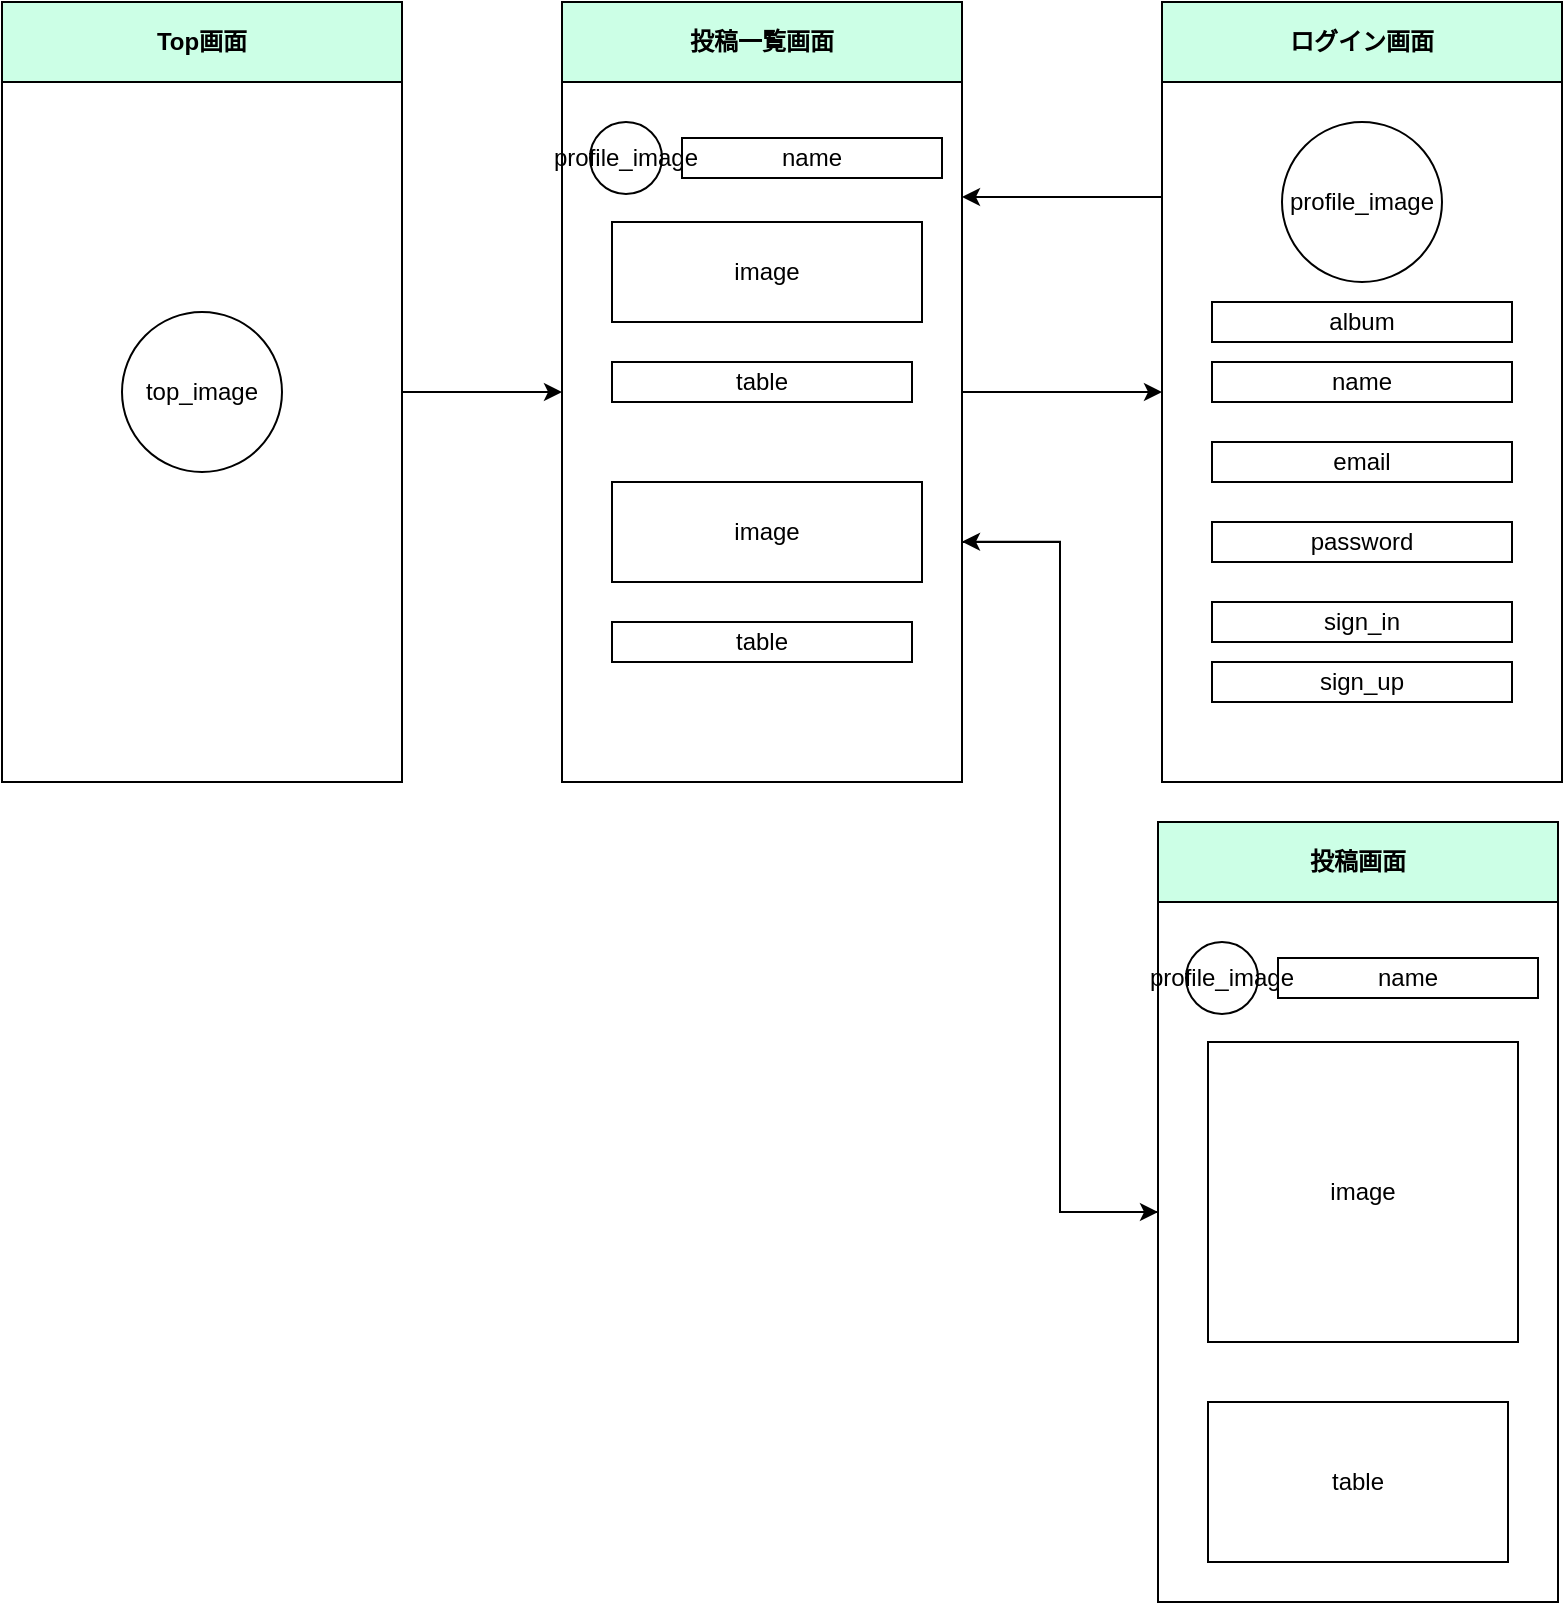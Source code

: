 <mxfile version="13.7.5" type="github">
  <diagram id="5d85YtfUtr9XSAqdXYxp" name="ページ1">
    <mxGraphModel dx="946" dy="591" grid="1" gridSize="10" guides="1" tooltips="1" connect="1" arrows="1" fold="1" page="1" pageScale="1" pageWidth="827" pageHeight="1169" math="0" shadow="0">
      <root>
        <mxCell id="0" />
        <mxCell id="1" parent="0" />
        <mxCell id="Qp9vbcd0IQCg1ICPjASV-1" value="" style="group;labelBackgroundColor=none;fontStyle=1" parent="1" vertex="1" connectable="0">
          <mxGeometry x="600" y="20" width="200" height="390" as="geometry" />
        </mxCell>
        <mxCell id="Qp9vbcd0IQCg1ICPjASV-37" value="" style="group" parent="Qp9vbcd0IQCg1ICPjASV-1" vertex="1" connectable="0">
          <mxGeometry width="200" height="390" as="geometry" />
        </mxCell>
        <mxCell id="evoJNXDT1guMXmTG7ENF-1" value="" style="rounded=0;whiteSpace=wrap;html=1;" parent="Qp9vbcd0IQCg1ICPjASV-37" vertex="1">
          <mxGeometry width="200" height="390" as="geometry" />
        </mxCell>
        <mxCell id="evoJNXDT1guMXmTG7ENF-2" value="profile_image" style="ellipse;whiteSpace=wrap;html=1;aspect=fixed;" parent="Qp9vbcd0IQCg1ICPjASV-37" vertex="1">
          <mxGeometry x="60" y="60" width="80" height="80" as="geometry" />
        </mxCell>
        <mxCell id="evoJNXDT1guMXmTG7ENF-3" value="name" style="text;html=1;fillColor=none;align=center;verticalAlign=middle;whiteSpace=wrap;rounded=0;strokeColor=#000000;" parent="Qp9vbcd0IQCg1ICPjASV-37" vertex="1">
          <mxGeometry x="25" y="180" width="150" height="20" as="geometry" />
        </mxCell>
        <mxCell id="evoJNXDT1guMXmTG7ENF-5" value="email" style="text;html=1;fillColor=none;align=center;verticalAlign=middle;whiteSpace=wrap;rounded=0;strokeColor=#000000;" parent="Qp9vbcd0IQCg1ICPjASV-37" vertex="1">
          <mxGeometry x="25" y="220" width="150" height="20" as="geometry" />
        </mxCell>
        <mxCell id="evoJNXDT1guMXmTG7ENF-6" value="password" style="text;html=1;fillColor=none;align=center;verticalAlign=middle;whiteSpace=wrap;rounded=0;strokeColor=#000000;allowArrows=1;" parent="Qp9vbcd0IQCg1ICPjASV-37" vertex="1">
          <mxGeometry x="25" y="260" width="150" height="20" as="geometry" />
        </mxCell>
        <mxCell id="Qp9vbcd0IQCg1ICPjASV-36" value="&lt;b&gt;ログイン画面&lt;/b&gt;" style="rounded=0;whiteSpace=wrap;html=1;labelBackgroundColor=none;fillColor=#CCFFE6;" parent="Qp9vbcd0IQCg1ICPjASV-37" vertex="1">
          <mxGeometry width="200" height="40" as="geometry" />
        </mxCell>
        <mxCell id="-Kmbbxt4JuK7Hl-FQzUp-1" value="sign_in" style="text;html=1;fillColor=none;align=center;verticalAlign=middle;whiteSpace=wrap;rounded=0;strokeColor=#000000;allowArrows=1;" parent="Qp9vbcd0IQCg1ICPjASV-37" vertex="1">
          <mxGeometry x="25" y="300" width="150" height="20" as="geometry" />
        </mxCell>
        <mxCell id="-Kmbbxt4JuK7Hl-FQzUp-2" value="sign_up" style="text;html=1;fillColor=none;align=center;verticalAlign=middle;whiteSpace=wrap;rounded=0;strokeColor=#000000;allowArrows=1;" parent="Qp9vbcd0IQCg1ICPjASV-37" vertex="1">
          <mxGeometry x="25" y="330" width="150" height="20" as="geometry" />
        </mxCell>
        <mxCell id="jMCmtVy9pqtED8qZ-KDL-1" value="album" style="text;html=1;fillColor=none;align=center;verticalAlign=middle;whiteSpace=wrap;rounded=0;strokeColor=#000000;" vertex="1" parent="Qp9vbcd0IQCg1ICPjASV-37">
          <mxGeometry x="25" y="150" width="150" height="20" as="geometry" />
        </mxCell>
        <mxCell id="Qp9vbcd0IQCg1ICPjASV-2" value="" style="group" parent="1" vertex="1" connectable="0">
          <mxGeometry x="300" y="20" width="204" height="390" as="geometry" />
        </mxCell>
        <mxCell id="Qp9vbcd0IQCg1ICPjASV-3" value="" style="rounded=0;whiteSpace=wrap;html=1;" parent="Qp9vbcd0IQCg1ICPjASV-2" vertex="1">
          <mxGeometry width="200" height="390" as="geometry" />
        </mxCell>
        <mxCell id="Qp9vbcd0IQCg1ICPjASV-4" value="profile_image" style="ellipse;whiteSpace=wrap;html=1;aspect=fixed;" parent="Qp9vbcd0IQCg1ICPjASV-2" vertex="1">
          <mxGeometry x="14" y="60" width="36" height="36" as="geometry" />
        </mxCell>
        <mxCell id="Qp9vbcd0IQCg1ICPjASV-5" value="table" style="text;html=1;fillColor=none;align=center;verticalAlign=middle;whiteSpace=wrap;rounded=0;strokeColor=#000000;" parent="Qp9vbcd0IQCg1ICPjASV-2" vertex="1">
          <mxGeometry x="25" y="180" width="150" height="20" as="geometry" />
        </mxCell>
        <mxCell id="Qp9vbcd0IQCg1ICPjASV-7" value="image" style="text;html=1;fillColor=none;align=center;verticalAlign=middle;whiteSpace=wrap;rounded=0;strokeColor=#000000;allowArrows=1;" parent="Qp9vbcd0IQCg1ICPjASV-2" vertex="1">
          <mxGeometry x="25" y="110" width="155" height="50" as="geometry" />
        </mxCell>
        <mxCell id="Qp9vbcd0IQCg1ICPjASV-9" value="table" style="text;html=1;fillColor=none;align=center;verticalAlign=middle;whiteSpace=wrap;rounded=0;strokeColor=#000000;" parent="Qp9vbcd0IQCg1ICPjASV-2" vertex="1">
          <mxGeometry x="25" y="310" width="150" height="20" as="geometry" />
        </mxCell>
        <mxCell id="Qp9vbcd0IQCg1ICPjASV-10" value="image" style="text;html=1;fillColor=none;align=center;verticalAlign=middle;whiteSpace=wrap;rounded=0;strokeColor=#000000;allowArrows=1;" parent="Qp9vbcd0IQCg1ICPjASV-2" vertex="1">
          <mxGeometry x="25" y="240" width="155" height="50" as="geometry" />
        </mxCell>
        <mxCell id="Qp9vbcd0IQCg1ICPjASV-11" value="name" style="text;html=1;fillColor=none;align=center;verticalAlign=middle;whiteSpace=wrap;rounded=0;strokeColor=#000000;" parent="Qp9vbcd0IQCg1ICPjASV-2" vertex="1">
          <mxGeometry x="60" y="68" width="130" height="20" as="geometry" />
        </mxCell>
        <mxCell id="Qp9vbcd0IQCg1ICPjASV-43" value="&lt;b&gt;投稿一覧画面&lt;/b&gt;" style="rounded=0;whiteSpace=wrap;html=1;labelBackgroundColor=none;fillColor=#CCFFE6;" parent="Qp9vbcd0IQCg1ICPjASV-2" vertex="1">
          <mxGeometry width="200" height="40" as="geometry" />
        </mxCell>
        <mxCell id="Qp9vbcd0IQCg1ICPjASV-12" value="" style="group" parent="1" vertex="1" connectable="0">
          <mxGeometry x="598" y="430" width="204" height="390" as="geometry" />
        </mxCell>
        <mxCell id="Qp9vbcd0IQCg1ICPjASV-13" value="" style="rounded=0;whiteSpace=wrap;html=1;" parent="Qp9vbcd0IQCg1ICPjASV-12" vertex="1">
          <mxGeometry width="200" height="390" as="geometry" />
        </mxCell>
        <mxCell id="Qp9vbcd0IQCg1ICPjASV-14" value="profile_image" style="ellipse;whiteSpace=wrap;html=1;aspect=fixed;" parent="Qp9vbcd0IQCg1ICPjASV-12" vertex="1">
          <mxGeometry x="14" y="60" width="36" height="36" as="geometry" />
        </mxCell>
        <mxCell id="Qp9vbcd0IQCg1ICPjASV-15" value="table" style="text;html=1;fillColor=none;align=center;verticalAlign=middle;whiteSpace=wrap;rounded=0;strokeColor=#000000;" parent="Qp9vbcd0IQCg1ICPjASV-12" vertex="1">
          <mxGeometry x="25" y="290" width="150" height="80" as="geometry" />
        </mxCell>
        <mxCell id="Qp9vbcd0IQCg1ICPjASV-16" value="image" style="text;html=1;fillColor=none;align=center;verticalAlign=middle;whiteSpace=wrap;rounded=0;strokeColor=#000000;allowArrows=1;" parent="Qp9vbcd0IQCg1ICPjASV-12" vertex="1">
          <mxGeometry x="25" y="110" width="155" height="150" as="geometry" />
        </mxCell>
        <mxCell id="Qp9vbcd0IQCg1ICPjASV-19" value="name" style="text;html=1;fillColor=none;align=center;verticalAlign=middle;whiteSpace=wrap;rounded=0;strokeColor=#000000;" parent="Qp9vbcd0IQCg1ICPjASV-12" vertex="1">
          <mxGeometry x="60" y="68" width="130" height="20" as="geometry" />
        </mxCell>
        <mxCell id="Qp9vbcd0IQCg1ICPjASV-44" value="&lt;b&gt;投稿画面&lt;/b&gt;" style="rounded=0;whiteSpace=wrap;html=1;labelBackgroundColor=none;fillColor=#CCFFE6;" parent="Qp9vbcd0IQCg1ICPjASV-12" vertex="1">
          <mxGeometry width="200" height="40" as="geometry" />
        </mxCell>
        <mxCell id="Qp9vbcd0IQCg1ICPjASV-21" style="edgeStyle=orthogonalEdgeStyle;rounded=0;orthogonalLoop=1;jettySize=auto;html=1;entryX=0;entryY=0.5;entryDx=0;entryDy=0;" parent="1" source="Qp9vbcd0IQCg1ICPjASV-3" target="evoJNXDT1guMXmTG7ENF-1" edge="1">
          <mxGeometry relative="1" as="geometry" />
        </mxCell>
        <mxCell id="Qp9vbcd0IQCg1ICPjASV-25" value="" style="group" parent="1" vertex="1" connectable="0">
          <mxGeometry x="20" y="20" width="200" height="390" as="geometry" />
        </mxCell>
        <mxCell id="Qp9vbcd0IQCg1ICPjASV-26" value="" style="rounded=0;whiteSpace=wrap;html=1;" parent="Qp9vbcd0IQCg1ICPjASV-25" vertex="1">
          <mxGeometry width="200" height="390" as="geometry" />
        </mxCell>
        <mxCell id="Qp9vbcd0IQCg1ICPjASV-27" value="top_image" style="ellipse;whiteSpace=wrap;html=1;aspect=fixed;" parent="Qp9vbcd0IQCg1ICPjASV-25" vertex="1">
          <mxGeometry x="60" y="155" width="80" height="80" as="geometry" />
        </mxCell>
        <mxCell id="Qp9vbcd0IQCg1ICPjASV-38" value="&lt;b&gt;Top画面&lt;/b&gt;" style="rounded=0;whiteSpace=wrap;html=1;labelBackgroundColor=none;fillColor=#CCFFE6;" parent="Qp9vbcd0IQCg1ICPjASV-25" vertex="1">
          <mxGeometry width="200" height="40" as="geometry" />
        </mxCell>
        <mxCell id="Qp9vbcd0IQCg1ICPjASV-31" style="edgeStyle=orthogonalEdgeStyle;rounded=0;orthogonalLoop=1;jettySize=auto;html=1;entryX=0;entryY=0.5;entryDx=0;entryDy=0;" parent="1" source="Qp9vbcd0IQCg1ICPjASV-26" target="Qp9vbcd0IQCg1ICPjASV-3" edge="1">
          <mxGeometry relative="1" as="geometry" />
        </mxCell>
        <mxCell id="Qp9vbcd0IQCg1ICPjASV-33" style="edgeStyle=orthogonalEdgeStyle;rounded=0;orthogonalLoop=1;jettySize=auto;html=1;exitX=0;exitY=0.25;exitDx=0;exitDy=0;entryX=1;entryY=0.25;entryDx=0;entryDy=0;" parent="1" source="evoJNXDT1guMXmTG7ENF-1" target="Qp9vbcd0IQCg1ICPjASV-3" edge="1">
          <mxGeometry relative="1" as="geometry" />
        </mxCell>
        <mxCell id="Qp9vbcd0IQCg1ICPjASV-34" style="edgeStyle=orthogonalEdgeStyle;rounded=0;orthogonalLoop=1;jettySize=auto;html=1;entryX=1;entryY=0.692;entryDx=0;entryDy=0;entryPerimeter=0;" parent="1" source="Qp9vbcd0IQCg1ICPjASV-13" target="Qp9vbcd0IQCg1ICPjASV-3" edge="1">
          <mxGeometry relative="1" as="geometry" />
        </mxCell>
        <mxCell id="Qp9vbcd0IQCg1ICPjASV-35" style="edgeStyle=orthogonalEdgeStyle;rounded=0;orthogonalLoop=1;jettySize=auto;html=1;exitX=1;exitY=0.75;exitDx=0;exitDy=0;entryX=0;entryY=0.5;entryDx=0;entryDy=0;strokeColor=#000000;" parent="1" source="Qp9vbcd0IQCg1ICPjASV-3" target="Qp9vbcd0IQCg1ICPjASV-13" edge="1">
          <mxGeometry relative="1" as="geometry">
            <Array as="points">
              <mxPoint x="500" y="290" />
              <mxPoint x="549" y="290" />
              <mxPoint x="549" y="625" />
            </Array>
          </mxGeometry>
        </mxCell>
      </root>
    </mxGraphModel>
  </diagram>
</mxfile>
